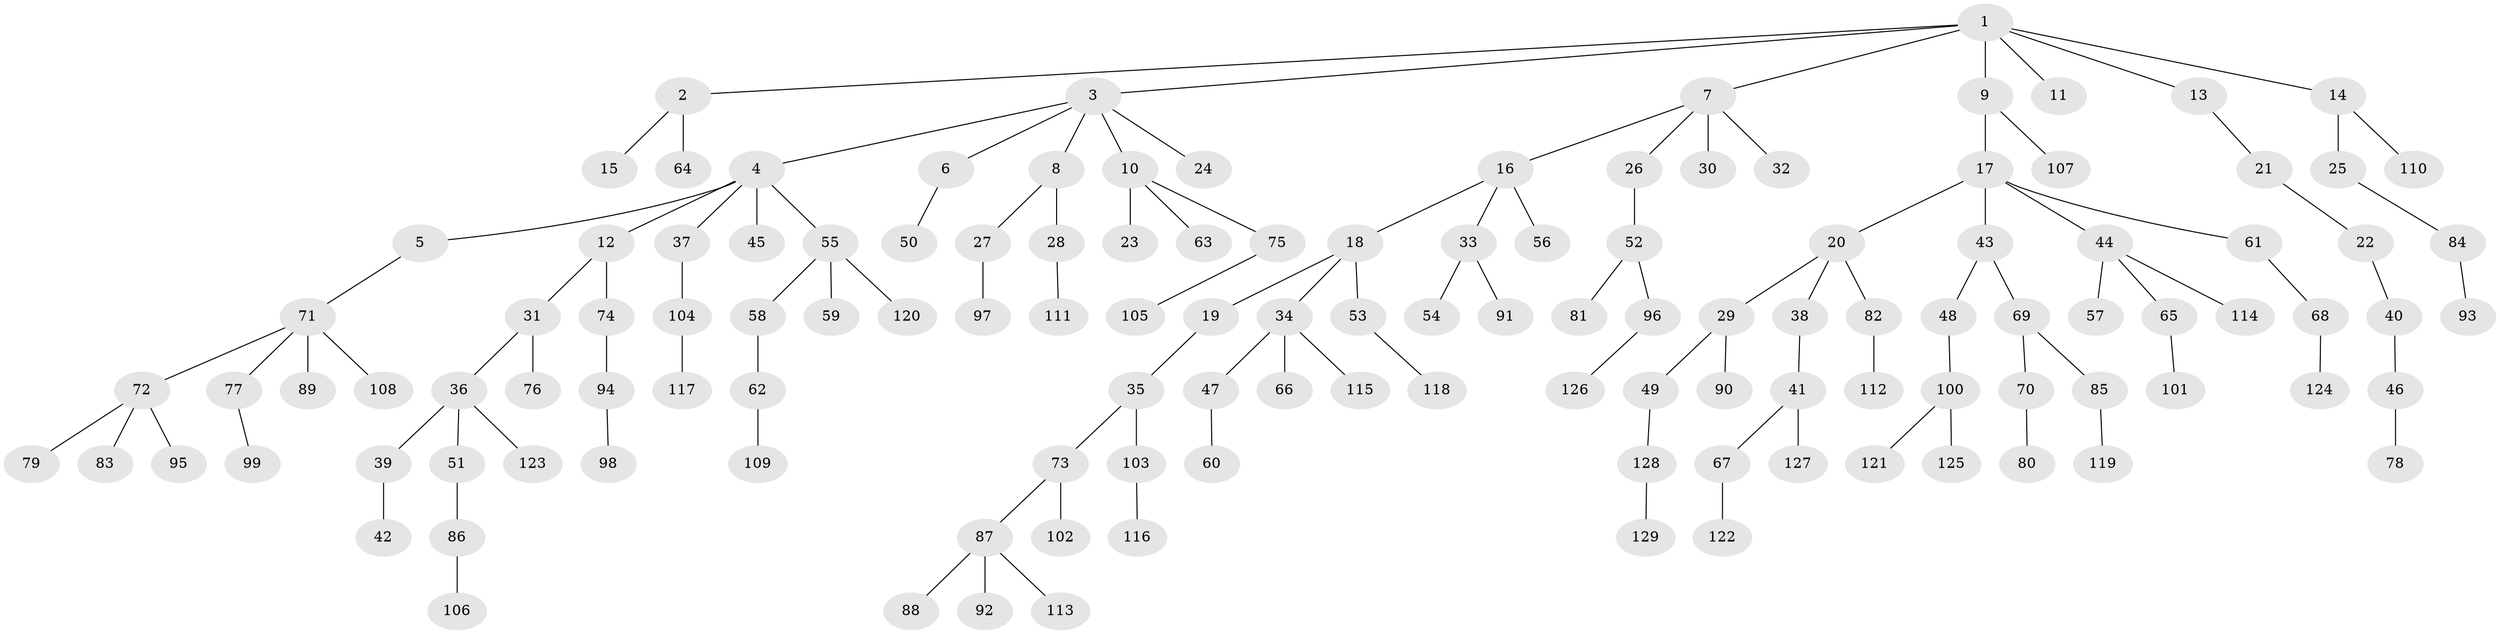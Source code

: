 // coarse degree distribution, {6: 0.022988505747126436, 2: 0.1839080459770115, 5: 0.04597701149425287, 3: 0.16091954022988506, 4: 0.034482758620689655, 7: 0.011494252873563218, 1: 0.5402298850574713}
// Generated by graph-tools (version 1.1) at 2025/52/02/27/25 19:52:13]
// undirected, 129 vertices, 128 edges
graph export_dot {
graph [start="1"]
  node [color=gray90,style=filled];
  1;
  2;
  3;
  4;
  5;
  6;
  7;
  8;
  9;
  10;
  11;
  12;
  13;
  14;
  15;
  16;
  17;
  18;
  19;
  20;
  21;
  22;
  23;
  24;
  25;
  26;
  27;
  28;
  29;
  30;
  31;
  32;
  33;
  34;
  35;
  36;
  37;
  38;
  39;
  40;
  41;
  42;
  43;
  44;
  45;
  46;
  47;
  48;
  49;
  50;
  51;
  52;
  53;
  54;
  55;
  56;
  57;
  58;
  59;
  60;
  61;
  62;
  63;
  64;
  65;
  66;
  67;
  68;
  69;
  70;
  71;
  72;
  73;
  74;
  75;
  76;
  77;
  78;
  79;
  80;
  81;
  82;
  83;
  84;
  85;
  86;
  87;
  88;
  89;
  90;
  91;
  92;
  93;
  94;
  95;
  96;
  97;
  98;
  99;
  100;
  101;
  102;
  103;
  104;
  105;
  106;
  107;
  108;
  109;
  110;
  111;
  112;
  113;
  114;
  115;
  116;
  117;
  118;
  119;
  120;
  121;
  122;
  123;
  124;
  125;
  126;
  127;
  128;
  129;
  1 -- 2;
  1 -- 3;
  1 -- 7;
  1 -- 9;
  1 -- 11;
  1 -- 13;
  1 -- 14;
  2 -- 15;
  2 -- 64;
  3 -- 4;
  3 -- 6;
  3 -- 8;
  3 -- 10;
  3 -- 24;
  4 -- 5;
  4 -- 12;
  4 -- 37;
  4 -- 45;
  4 -- 55;
  5 -- 71;
  6 -- 50;
  7 -- 16;
  7 -- 26;
  7 -- 30;
  7 -- 32;
  8 -- 27;
  8 -- 28;
  9 -- 17;
  9 -- 107;
  10 -- 23;
  10 -- 63;
  10 -- 75;
  12 -- 31;
  12 -- 74;
  13 -- 21;
  14 -- 25;
  14 -- 110;
  16 -- 18;
  16 -- 33;
  16 -- 56;
  17 -- 20;
  17 -- 43;
  17 -- 44;
  17 -- 61;
  18 -- 19;
  18 -- 34;
  18 -- 53;
  19 -- 35;
  20 -- 29;
  20 -- 38;
  20 -- 82;
  21 -- 22;
  22 -- 40;
  25 -- 84;
  26 -- 52;
  27 -- 97;
  28 -- 111;
  29 -- 49;
  29 -- 90;
  31 -- 36;
  31 -- 76;
  33 -- 54;
  33 -- 91;
  34 -- 47;
  34 -- 66;
  34 -- 115;
  35 -- 73;
  35 -- 103;
  36 -- 39;
  36 -- 51;
  36 -- 123;
  37 -- 104;
  38 -- 41;
  39 -- 42;
  40 -- 46;
  41 -- 67;
  41 -- 127;
  43 -- 48;
  43 -- 69;
  44 -- 57;
  44 -- 65;
  44 -- 114;
  46 -- 78;
  47 -- 60;
  48 -- 100;
  49 -- 128;
  51 -- 86;
  52 -- 81;
  52 -- 96;
  53 -- 118;
  55 -- 58;
  55 -- 59;
  55 -- 120;
  58 -- 62;
  61 -- 68;
  62 -- 109;
  65 -- 101;
  67 -- 122;
  68 -- 124;
  69 -- 70;
  69 -- 85;
  70 -- 80;
  71 -- 72;
  71 -- 77;
  71 -- 89;
  71 -- 108;
  72 -- 79;
  72 -- 83;
  72 -- 95;
  73 -- 87;
  73 -- 102;
  74 -- 94;
  75 -- 105;
  77 -- 99;
  82 -- 112;
  84 -- 93;
  85 -- 119;
  86 -- 106;
  87 -- 88;
  87 -- 92;
  87 -- 113;
  94 -- 98;
  96 -- 126;
  100 -- 121;
  100 -- 125;
  103 -- 116;
  104 -- 117;
  128 -- 129;
}
